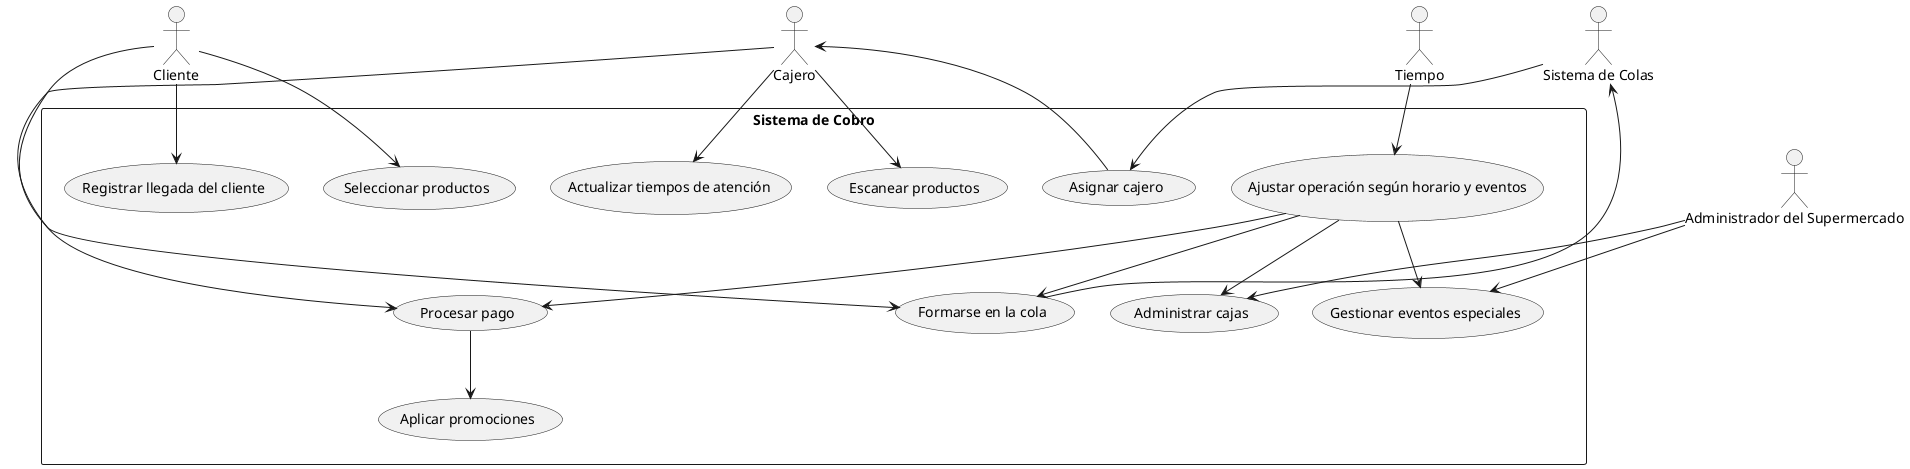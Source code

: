 @startuml

skinparam packageStyle rectangle

' Usamos top to bottom para una disposición vertical
top to bottom direction

' Definición de actores
actor Cliente as cl
actor Cajero as ca
actor "Sistema de Colas" as cola
actor "Administrador del Supermercado" as admin
actor "Tiempo" as tiempo

' Sistema central
rectangle "Sistema de Cobro" as SC {
    usecase "Registrar llegada del cliente" as UC1
    usecase "Seleccionar productos" as UC2
    usecase "Formarse en la cola" as UC3
    usecase "Asignar cajero" as UC4
    usecase "Escanear productos" as UC5
    usecase "Procesar pago" as UC6
    usecase "Aplicar promociones" as UC7
    usecase "Actualizar tiempos de atención" as UC8
    usecase "Administrar cajas" as UC9
    usecase "Gestionar eventos especiales" as UC10
    usecase "Ajustar operación según horario y eventos" as UC11
}

' Relaciones ocultas para posicionar algunos actores respecto al sistema
tiempo -[hidden]- SC
SC -[hidden]- admin

' Relaciones entre actores y casos de uso
cl --> UC1
cl --> UC2
cl --> UC3
UC3 --> cola
cola --> UC4
UC4 --> ca
ca --> UC5
ca --> UC6
UC6 --> UC7
ca --> UC8
admin --> UC9
admin --> UC10

tiempo --> UC11
UC11 --> UC3
UC11 --> UC6
UC11 --> UC9
UC11 --> UC10

@enduml
